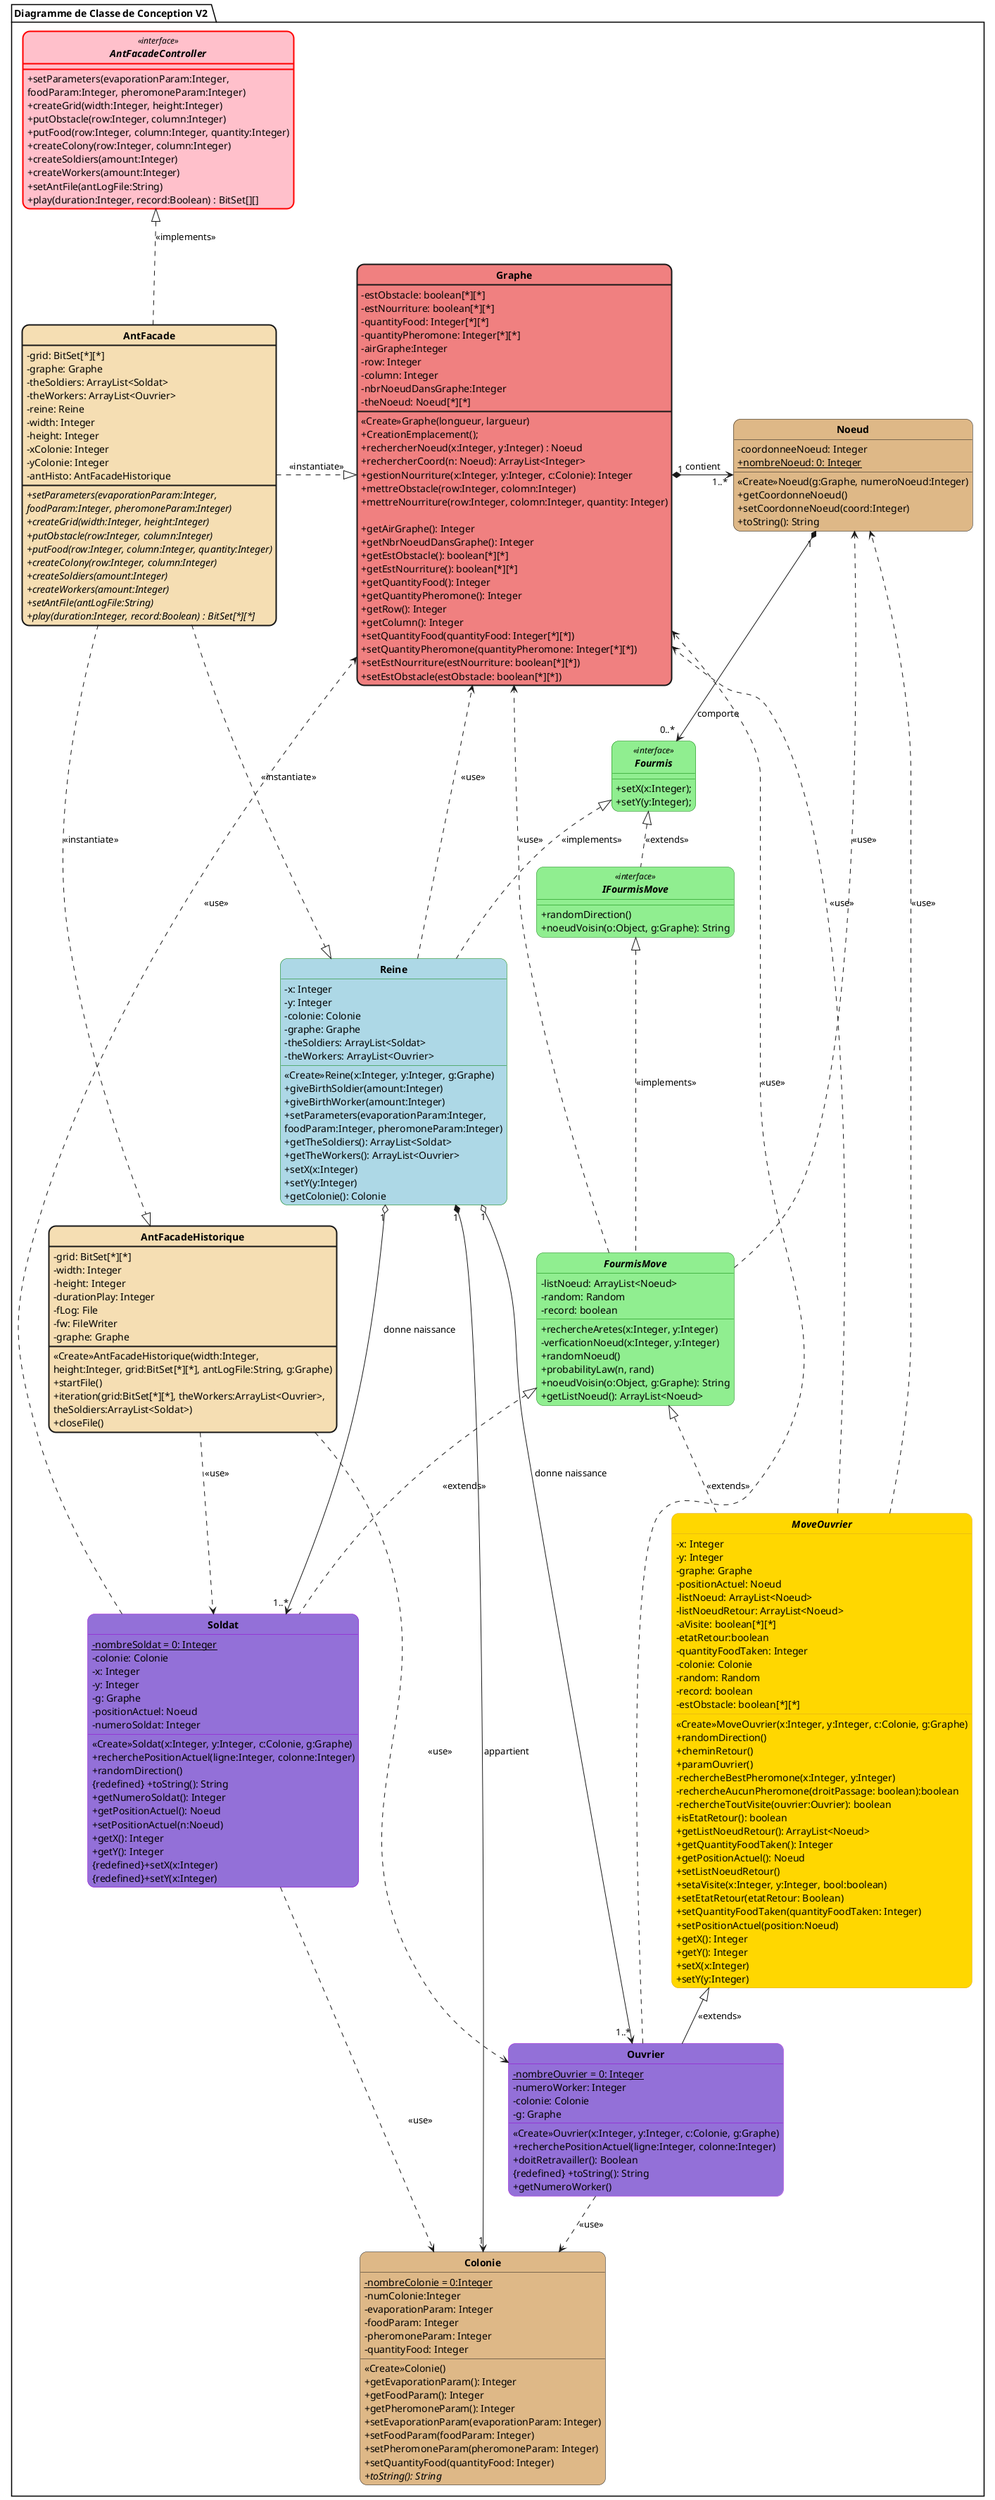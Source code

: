 @startuml
'https://plantuml.com/class-diagram

skinparam style strictuml
skinparam classAttributeIconSize 0
skinparam classFontStyle Bold
skinparam roundcorner 20
hide enum methods

package "Diagramme de Classe de Conception V2 " <<Folder>> {
  interface AntFacadeController <<interface>> #pink ##[bold]red {
      +setParameters(evaporationParam:Integer,
      foodParam:Integer, pheromoneParam:Integer)
      +createGrid(width:Integer, height:Integer)
      +putObstacle(row:Integer, column:Integer)
      +putFood(row:Integer, column:Integer, quantity:Integer)
      +createColony(row:Integer, column:Integer)
      +createSoldiers(amount:Integer)
      +createWorkers(amount:Integer)
      +setAntFile(antLogFile:String)
      +play(duration:Integer, record:Boolean) : BitSet[][]
  }

  class Graphe #lightcoral;line.bold {
      -estObstacle: boolean[*][*]
      -estNourriture: boolean[*][*]
      -quantityFood: Integer[*][*]
      -quantityPheromone: Integer[*][*]
      -airGraphe:Integer
      -row: Integer
      -column: Integer
      -nbrNoeudDansGraphe:Integer
      -theNoeud: Noeud[*][*]

      <<Create>>Graphe(longueur, largueur)
      +CreationEmplacement();
      +rechercherNoeud(x:Integer, y:Integer) : Noeud
      +rechercherCoord(n: Noeud): ArrayList<Integer>
      +gestionNourriture(x:Integer, y:Integer, c:Colonie): Integer
      +mettreObstacle(row:Integer, colomn:Integer)
      +mettreNourriture(row:Integer, colomn:Integer, quantity: Integer)

      +getAirGraphe(): Integer
      +getNbrNoeudDansGraphe(): Integer
      +getEstObstacle(): boolean[*][*]
      +getEstNourriture(): boolean[*][*]
      +getQuantityFood(): Integer
      +getQuantityPheromone(): Integer
      +getRow(): Integer
      +getColumn(): Integer
      +setQuantityFood(quantityFood: Integer[*][*])
      +setQuantityPheromone(quantityPheromone: Integer[*][*])
      +setEstNourriture(estNourriture: boolean[*][*])
      +setEstObstacle(estObstacle: boolean[*][*])
  }

  class Colonie #burlywood {
      -{static} nombreColonie = 0:Integer
      -numColonie:Integer
      -evaporationParam: Integer
      -foodParam: Integer
      -pheromoneParam: Integer
      -quantityFood: Integer

      <<Create>>Colonie()
      +getEvaporationParam(): Integer
      +getFoodParam(): Integer
      +getPheromoneParam(): Integer
      +setEvaporationParam(evaporationParam: Integer)
      +setFoodParam(foodParam: Integer)
      +setPheromoneParam(pheromoneParam: Integer)
      +setQuantityFood(quantityFood: Integer)
      {abstract} +toString(): String
  }

  class Noeud #burlywood {
      -coordonneeNoeud: Integer
      +{static} nombreNoeud: 0: Integer

      <<Create>>Noeud(g:Graphe, numeroNoeud:Integer)
      +getCoordonneNoeud()
      +setCoordonneNoeud(coord:Integer)
      +toString(): String
  }

  class AntFacade #back:Wheat;line.bold {
      -grid: BitSet[*][*]
      -graphe: Graphe
      -theSoldiers: ArrayList<Soldat>
      -theWorkers: ArrayList<Ouvrier>
      -reine: Reine
      -width: Integer
      -height: Integer
      -xColonie: Integer
      -yColonie: Integer
      -antHisto: AntFacadeHistorique

      {abstract}  +setParameters(evaporationParam:Integer,
      {abstract}  foodParam:Integer, pheromoneParam:Integer)
      {abstract}  +createGrid(width:Integer, height:Integer)
      {abstract} +putObstacle(row:Integer, column:Integer)
      {abstract}  +putFood(row:Integer, column:Integer, quantity:Integer)
      {abstract}  +createColony(row:Integer, column:Integer)
      {abstract}  +createSoldiers(amount:Integer)
      {abstract}  +createWorkers(amount:Integer)
      {abstract}  +setAntFile(antLogFile:String)
      {abstract}  +play(duration:Integer, record:Boolean) : BitSet[*][*]
  }

    class AntFacadeHistorique #back:Wheat;line.bold {
        -grid: BitSet[*][*]
        -width: Integer
        -height: Integer
        -durationPlay: Integer
        -fLog: File
        -fw: FileWriter
        -graphe: Graphe

        <<Create>>AntFacadeHistorique(width:Integer,
         height:Integer, grid:BitSet[*][*], antLogFile:String, g:Graphe)
        +startFile()
        +iteration(grid:BitSet[*][*], theWorkers:ArrayList<Ouvrier>,
         theSoldiers:ArrayList<Soldat>)
        +closeFile()
    }

  interface Fourmis <<interface>> #lightgreen;line:green {
      +setX(x:Integer);
      +setY(y:Integer);
  }

  class Reine #lightblue;line:green {
      -x: Integer
      -y: Integer
      -colonie: Colonie
      -graphe: Graphe
      -theSoldiers: ArrayList<Soldat>
      -theWorkers: ArrayList<Ouvrier>

      <<Create>>Reine(x:Integer, y:Integer, g:Graphe)
      +giveBirthSoldier(amount:Integer)
      +giveBirthWorker(amount:Integer)
      +setParameters(evaporationParam:Integer,
      foodParam:Integer, pheromoneParam:Integer)
      +getTheSoldiers(): ArrayList<Soldat>
      +getTheWorkers(): ArrayList<Ouvrier>
      +setX(x:Integer)
      +setY(y:Integer)
      +getColonie(): Colonie
  }

  interface IFourmisMove <<interface>> #lightgreen;line:green {
        +randomDirection()
        +noeudVoisin(o:Object, g:Graphe): String
    }

  abstract class FourmisMove #lightgreen;line:green {
     -listNoeud: ArrayList<Noeud>
     -random: Random
     -record: boolean

      +rechercheAretes(x:Integer, y:Integer)
      -verficationNoeud(x:Integer, y:Integer)
      +randomNoeud()
      +probabilityLaw(n, rand)
      +noeudVoisin(o:Object, g:Graphe): String
      +getListNoeud(): ArrayList<Noeud>
  }

    class Soldat #mediumpurple;line:darkviolet {
        -{static} nombreSoldat = 0: Integer
        -colonie: Colonie
        -x: Integer
        -y: Integer
        -g: Graphe
        -positionActuel: Noeud
        -numeroSoldat: Integer

        <<Create>>Soldat(x:Integer, y:Integer, c:Colonie, g:Graphe)
        +recherchePositionActuel(ligne:Integer, colonne:Integer)
        +randomDirection()
        {redefined} +toString(): String
        +getNumeroSoldat(): Integer
        +getPositionActuel(): Noeud
        +setPositionActuel(n:Noeud)
        +getX(): Integer
        +getY(): Integer
        {redefined}+setX(x:Integer)
        {redefined}+setY(x:Integer)
    }

  abstract class MoveOuvrier #gold;line:goldenrod  {
       -x: Integer
       -y: Integer
       -graphe: Graphe
       -positionActuel: Noeud
       -listNoeud: ArrayList<Noeud>
       -listNoeudRetour: ArrayList<Noeud>
       -aVisite: boolean[*][*]
       -etatRetour:boolean
       -quantityFoodTaken: Integer
       -colonie: Colonie
       -random: Random
       -record: boolean
       -estObstacle: boolean[*][*]

      <<Create>>MoveOuvrier(x:Integer, y:Integer, c:Colonie, g:Graphe)
      +randomDirection()
      +cheminRetour()
      +paramOuvrier()
      -rechercheBestPheromone(x:Integer, y:Integer)
      -rechercheAucunPheromone(droitPassage: boolean):boolean
      -rechercheToutVisite(ouvrier:Ouvrier): boolean
      +isEtatRetour(): boolean
      +getListNoeudRetour(): ArrayList<Noeud>
      +getQuantityFoodTaken(): Integer
      +getPositionActuel(): Noeud
      +setListNoeudRetour()
      +setaVisite(x:Integer, y:Integer, bool:boolean)
      +setEtatRetour(etatRetour: Boolean)
      +setQuantityFoodTaken(quantityFoodTaken: Integer)
      +setPositionActuel(position:Noeud)
      +getX(): Integer
      +getY(): Integer
      +setX(x:Integer)
      +setY(y:Integer)
  }

   class Ouvrier #mediumpurple;line:darkviolet {
        -{static} nombreOuvrier = 0: Integer
        -numeroWorker: Integer
        -colonie: Colonie
        -g: Graphe

        <<Create>>Ouvrier(x:Integer, y:Integer, c:Colonie, g:Graphe)
        +recherchePositionActuel(ligne:Integer, colonne:Integer)
        +doitRetravailler(): Boolean
        {redefined} +toString(): String
        +getNumeroWorker()
    }

}

    AntFacadeController <|.. AntFacade : <<implements>>
    AntFacade .right.|> Graphe : <<instantiate>>
    AntFacade ..|> Reine : <<instantiate>>
    AntFacade ..|> AntFacadeHistorique : <<instantiate>>

    Graphe "1" *-right-> "1..*" Noeud : contient

    Reine "1" *-> "1" Colonie : appartient
    Noeud "1" *--> "0..*\t" Fourmis : comporte

    Fourmis <|.. Reine : <<implements>>
    Fourmis <|.. IFourmisMove : <<extends>>

    IFourmisMove <|..FourmisMove : <<implements>>
    FourmisMove <|.. MoveOuvrier : \n\n<<extends>>
    FourmisMove <|.. Soldat : \n\n<<extends>>

    MoveOuvrier <|-- Ouvrier : <<extends>>
    Reine "1" o--> "1..*" Soldat : donne naissance
    Reine "1" o--> "1..*" Ouvrier : donne naissance

    Ouvrier ..> Colonie : <<use>>
    Reine ..> Graphe : <<use>>
    Soldat ..> Colonie : <<use>>
    Ouvrier ..> Graphe : <<use>>
    Soldat ..> Graphe : <<use>>
    FourmisMove ..> Noeud : <<use>>
    FourmisMove ..> Graphe : <<use>>
    MoveOuvrier ..> Noeud : <<use>>
    MoveOuvrier ..> Graphe : <<use>>
    AntFacadeHistorique ..> Soldat : <<use>>
    AntFacadeHistorique ..> Ouvrier : <<use>>



@enduml